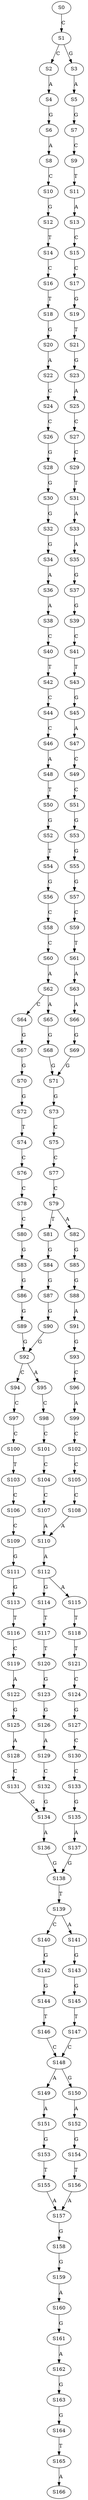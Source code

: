 strict digraph  {
	S0 -> S1 [ label = C ];
	S1 -> S2 [ label = C ];
	S1 -> S3 [ label = G ];
	S2 -> S4 [ label = A ];
	S3 -> S5 [ label = A ];
	S4 -> S6 [ label = G ];
	S5 -> S7 [ label = G ];
	S6 -> S8 [ label = A ];
	S7 -> S9 [ label = C ];
	S8 -> S10 [ label = C ];
	S9 -> S11 [ label = T ];
	S10 -> S12 [ label = G ];
	S11 -> S13 [ label = A ];
	S12 -> S14 [ label = T ];
	S13 -> S15 [ label = C ];
	S14 -> S16 [ label = C ];
	S15 -> S17 [ label = C ];
	S16 -> S18 [ label = T ];
	S17 -> S19 [ label = G ];
	S18 -> S20 [ label = G ];
	S19 -> S21 [ label = T ];
	S20 -> S22 [ label = A ];
	S21 -> S23 [ label = G ];
	S22 -> S24 [ label = C ];
	S23 -> S25 [ label = A ];
	S24 -> S26 [ label = C ];
	S25 -> S27 [ label = C ];
	S26 -> S28 [ label = G ];
	S27 -> S29 [ label = C ];
	S28 -> S30 [ label = G ];
	S29 -> S31 [ label = T ];
	S30 -> S32 [ label = G ];
	S31 -> S33 [ label = A ];
	S32 -> S34 [ label = G ];
	S33 -> S35 [ label = A ];
	S34 -> S36 [ label = A ];
	S35 -> S37 [ label = G ];
	S36 -> S38 [ label = A ];
	S37 -> S39 [ label = G ];
	S38 -> S40 [ label = C ];
	S39 -> S41 [ label = C ];
	S40 -> S42 [ label = T ];
	S41 -> S43 [ label = T ];
	S42 -> S44 [ label = C ];
	S43 -> S45 [ label = G ];
	S44 -> S46 [ label = C ];
	S45 -> S47 [ label = A ];
	S46 -> S48 [ label = A ];
	S47 -> S49 [ label = C ];
	S48 -> S50 [ label = T ];
	S49 -> S51 [ label = C ];
	S50 -> S52 [ label = G ];
	S51 -> S53 [ label = G ];
	S52 -> S54 [ label = T ];
	S53 -> S55 [ label = G ];
	S54 -> S56 [ label = G ];
	S55 -> S57 [ label = G ];
	S56 -> S58 [ label = C ];
	S57 -> S59 [ label = C ];
	S58 -> S60 [ label = C ];
	S59 -> S61 [ label = T ];
	S60 -> S62 [ label = A ];
	S61 -> S63 [ label = A ];
	S62 -> S64 [ label = C ];
	S62 -> S65 [ label = A ];
	S63 -> S66 [ label = A ];
	S64 -> S67 [ label = G ];
	S65 -> S68 [ label = G ];
	S66 -> S69 [ label = G ];
	S67 -> S70 [ label = G ];
	S68 -> S71 [ label = G ];
	S69 -> S71 [ label = G ];
	S70 -> S72 [ label = G ];
	S71 -> S73 [ label = G ];
	S72 -> S74 [ label = T ];
	S73 -> S75 [ label = C ];
	S74 -> S76 [ label = C ];
	S75 -> S77 [ label = C ];
	S76 -> S78 [ label = C ];
	S77 -> S79 [ label = C ];
	S78 -> S80 [ label = C ];
	S79 -> S81 [ label = T ];
	S79 -> S82 [ label = A ];
	S80 -> S83 [ label = G ];
	S81 -> S84 [ label = G ];
	S82 -> S85 [ label = G ];
	S83 -> S86 [ label = G ];
	S84 -> S87 [ label = G ];
	S85 -> S88 [ label = G ];
	S86 -> S89 [ label = G ];
	S87 -> S90 [ label = G ];
	S88 -> S91 [ label = A ];
	S89 -> S92 [ label = G ];
	S90 -> S92 [ label = G ];
	S91 -> S93 [ label = G ];
	S92 -> S94 [ label = C ];
	S92 -> S95 [ label = A ];
	S93 -> S96 [ label = C ];
	S94 -> S97 [ label = C ];
	S95 -> S98 [ label = C ];
	S96 -> S99 [ label = A ];
	S97 -> S100 [ label = C ];
	S98 -> S101 [ label = C ];
	S99 -> S102 [ label = C ];
	S100 -> S103 [ label = T ];
	S101 -> S104 [ label = C ];
	S102 -> S105 [ label = C ];
	S103 -> S106 [ label = C ];
	S104 -> S107 [ label = C ];
	S105 -> S108 [ label = C ];
	S106 -> S109 [ label = C ];
	S107 -> S110 [ label = A ];
	S108 -> S110 [ label = A ];
	S109 -> S111 [ label = G ];
	S110 -> S112 [ label = A ];
	S111 -> S113 [ label = G ];
	S112 -> S114 [ label = G ];
	S112 -> S115 [ label = A ];
	S113 -> S116 [ label = T ];
	S114 -> S117 [ label = T ];
	S115 -> S118 [ label = T ];
	S116 -> S119 [ label = C ];
	S117 -> S120 [ label = T ];
	S118 -> S121 [ label = T ];
	S119 -> S122 [ label = A ];
	S120 -> S123 [ label = G ];
	S121 -> S124 [ label = C ];
	S122 -> S125 [ label = G ];
	S123 -> S126 [ label = G ];
	S124 -> S127 [ label = G ];
	S125 -> S128 [ label = A ];
	S126 -> S129 [ label = A ];
	S127 -> S130 [ label = C ];
	S128 -> S131 [ label = C ];
	S129 -> S132 [ label = C ];
	S130 -> S133 [ label = C ];
	S131 -> S134 [ label = G ];
	S132 -> S134 [ label = G ];
	S133 -> S135 [ label = G ];
	S134 -> S136 [ label = A ];
	S135 -> S137 [ label = A ];
	S136 -> S138 [ label = G ];
	S137 -> S138 [ label = G ];
	S138 -> S139 [ label = T ];
	S139 -> S140 [ label = C ];
	S139 -> S141 [ label = A ];
	S140 -> S142 [ label = G ];
	S141 -> S143 [ label = G ];
	S142 -> S144 [ label = G ];
	S143 -> S145 [ label = G ];
	S144 -> S146 [ label = T ];
	S145 -> S147 [ label = T ];
	S146 -> S148 [ label = C ];
	S147 -> S148 [ label = C ];
	S148 -> S149 [ label = A ];
	S148 -> S150 [ label = G ];
	S149 -> S151 [ label = A ];
	S150 -> S152 [ label = A ];
	S151 -> S153 [ label = G ];
	S152 -> S154 [ label = G ];
	S153 -> S155 [ label = T ];
	S154 -> S156 [ label = T ];
	S155 -> S157 [ label = A ];
	S156 -> S157 [ label = A ];
	S157 -> S158 [ label = G ];
	S158 -> S159 [ label = G ];
	S159 -> S160 [ label = A ];
	S160 -> S161 [ label = G ];
	S161 -> S162 [ label = A ];
	S162 -> S163 [ label = G ];
	S163 -> S164 [ label = G ];
	S164 -> S165 [ label = T ];
	S165 -> S166 [ label = A ];
}
